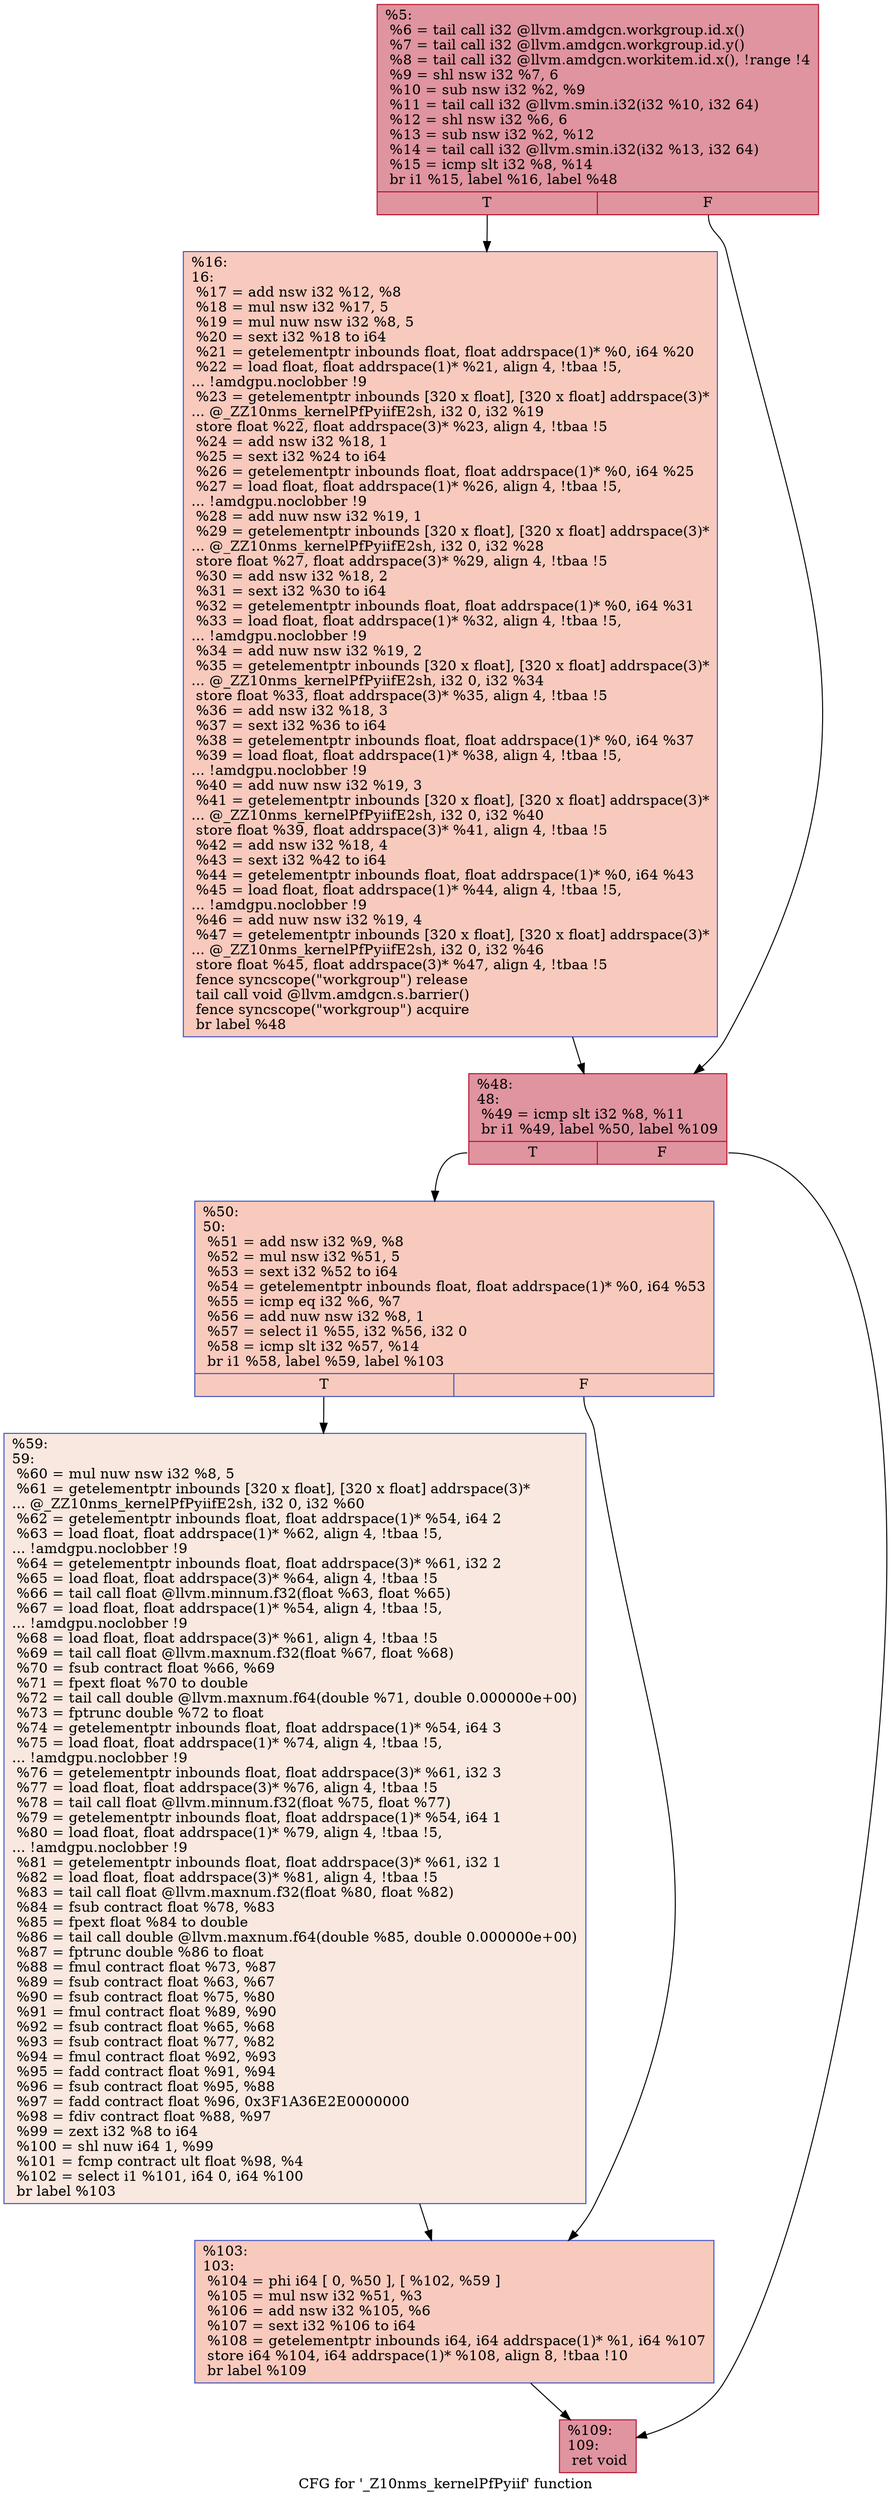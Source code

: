 digraph "CFG for '_Z10nms_kernelPfPyiif' function" {
	label="CFG for '_Z10nms_kernelPfPyiif' function";

	Node0x64a43b0 [shape=record,color="#b70d28ff", style=filled, fillcolor="#b70d2870",label="{%5:\l  %6 = tail call i32 @llvm.amdgcn.workgroup.id.x()\l  %7 = tail call i32 @llvm.amdgcn.workgroup.id.y()\l  %8 = tail call i32 @llvm.amdgcn.workitem.id.x(), !range !4\l  %9 = shl nsw i32 %7, 6\l  %10 = sub nsw i32 %2, %9\l  %11 = tail call i32 @llvm.smin.i32(i32 %10, i32 64)\l  %12 = shl nsw i32 %6, 6\l  %13 = sub nsw i32 %2, %12\l  %14 = tail call i32 @llvm.smin.i32(i32 %13, i32 64)\l  %15 = icmp slt i32 %8, %14\l  br i1 %15, label %16, label %48\l|{<s0>T|<s1>F}}"];
	Node0x64a43b0:s0 -> Node0x64a6220;
	Node0x64a43b0:s1 -> Node0x64a62b0;
	Node0x64a6220 [shape=record,color="#3d50c3ff", style=filled, fillcolor="#ef886b70",label="{%16:\l16:                                               \l  %17 = add nsw i32 %12, %8\l  %18 = mul nsw i32 %17, 5\l  %19 = mul nuw nsw i32 %8, 5\l  %20 = sext i32 %18 to i64\l  %21 = getelementptr inbounds float, float addrspace(1)* %0, i64 %20\l  %22 = load float, float addrspace(1)* %21, align 4, !tbaa !5,\l... !amdgpu.noclobber !9\l  %23 = getelementptr inbounds [320 x float], [320 x float] addrspace(3)*\l... @_ZZ10nms_kernelPfPyiifE2sh, i32 0, i32 %19\l  store float %22, float addrspace(3)* %23, align 4, !tbaa !5\l  %24 = add nsw i32 %18, 1\l  %25 = sext i32 %24 to i64\l  %26 = getelementptr inbounds float, float addrspace(1)* %0, i64 %25\l  %27 = load float, float addrspace(1)* %26, align 4, !tbaa !5,\l... !amdgpu.noclobber !9\l  %28 = add nuw nsw i32 %19, 1\l  %29 = getelementptr inbounds [320 x float], [320 x float] addrspace(3)*\l... @_ZZ10nms_kernelPfPyiifE2sh, i32 0, i32 %28\l  store float %27, float addrspace(3)* %29, align 4, !tbaa !5\l  %30 = add nsw i32 %18, 2\l  %31 = sext i32 %30 to i64\l  %32 = getelementptr inbounds float, float addrspace(1)* %0, i64 %31\l  %33 = load float, float addrspace(1)* %32, align 4, !tbaa !5,\l... !amdgpu.noclobber !9\l  %34 = add nuw nsw i32 %19, 2\l  %35 = getelementptr inbounds [320 x float], [320 x float] addrspace(3)*\l... @_ZZ10nms_kernelPfPyiifE2sh, i32 0, i32 %34\l  store float %33, float addrspace(3)* %35, align 4, !tbaa !5\l  %36 = add nsw i32 %18, 3\l  %37 = sext i32 %36 to i64\l  %38 = getelementptr inbounds float, float addrspace(1)* %0, i64 %37\l  %39 = load float, float addrspace(1)* %38, align 4, !tbaa !5,\l... !amdgpu.noclobber !9\l  %40 = add nuw nsw i32 %19, 3\l  %41 = getelementptr inbounds [320 x float], [320 x float] addrspace(3)*\l... @_ZZ10nms_kernelPfPyiifE2sh, i32 0, i32 %40\l  store float %39, float addrspace(3)* %41, align 4, !tbaa !5\l  %42 = add nsw i32 %18, 4\l  %43 = sext i32 %42 to i64\l  %44 = getelementptr inbounds float, float addrspace(1)* %0, i64 %43\l  %45 = load float, float addrspace(1)* %44, align 4, !tbaa !5,\l... !amdgpu.noclobber !9\l  %46 = add nuw nsw i32 %19, 4\l  %47 = getelementptr inbounds [320 x float], [320 x float] addrspace(3)*\l... @_ZZ10nms_kernelPfPyiifE2sh, i32 0, i32 %46\l  store float %45, float addrspace(3)* %47, align 4, !tbaa !5\l  fence syncscope(\"workgroup\") release\l  tail call void @llvm.amdgcn.s.barrier()\l  fence syncscope(\"workgroup\") acquire\l  br label %48\l}"];
	Node0x64a6220 -> Node0x64a62b0;
	Node0x64a62b0 [shape=record,color="#b70d28ff", style=filled, fillcolor="#b70d2870",label="{%48:\l48:                                               \l  %49 = icmp slt i32 %8, %11\l  br i1 %49, label %50, label %109\l|{<s0>T|<s1>F}}"];
	Node0x64a62b0:s0 -> Node0x64a8e90;
	Node0x64a62b0:s1 -> Node0x64a8ee0;
	Node0x64a8e90 [shape=record,color="#3d50c3ff", style=filled, fillcolor="#ef886b70",label="{%50:\l50:                                               \l  %51 = add nsw i32 %9, %8\l  %52 = mul nsw i32 %51, 5\l  %53 = sext i32 %52 to i64\l  %54 = getelementptr inbounds float, float addrspace(1)* %0, i64 %53\l  %55 = icmp eq i32 %6, %7\l  %56 = add nuw nsw i32 %8, 1\l  %57 = select i1 %55, i32 %56, i32 0\l  %58 = icmp slt i32 %57, %14\l  br i1 %58, label %59, label %103\l|{<s0>T|<s1>F}}"];
	Node0x64a8e90:s0 -> Node0x64a94b0;
	Node0x64a8e90:s1 -> Node0x64a9500;
	Node0x64a94b0 [shape=record,color="#3d50c3ff", style=filled, fillcolor="#f1ccb870",label="{%59:\l59:                                               \l  %60 = mul nuw nsw i32 %8, 5\l  %61 = getelementptr inbounds [320 x float], [320 x float] addrspace(3)*\l... @_ZZ10nms_kernelPfPyiifE2sh, i32 0, i32 %60\l  %62 = getelementptr inbounds float, float addrspace(1)* %54, i64 2\l  %63 = load float, float addrspace(1)* %62, align 4, !tbaa !5,\l... !amdgpu.noclobber !9\l  %64 = getelementptr inbounds float, float addrspace(3)* %61, i32 2\l  %65 = load float, float addrspace(3)* %64, align 4, !tbaa !5\l  %66 = tail call float @llvm.minnum.f32(float %63, float %65)\l  %67 = load float, float addrspace(1)* %54, align 4, !tbaa !5,\l... !amdgpu.noclobber !9\l  %68 = load float, float addrspace(3)* %61, align 4, !tbaa !5\l  %69 = tail call float @llvm.maxnum.f32(float %67, float %68)\l  %70 = fsub contract float %66, %69\l  %71 = fpext float %70 to double\l  %72 = tail call double @llvm.maxnum.f64(double %71, double 0.000000e+00)\l  %73 = fptrunc double %72 to float\l  %74 = getelementptr inbounds float, float addrspace(1)* %54, i64 3\l  %75 = load float, float addrspace(1)* %74, align 4, !tbaa !5,\l... !amdgpu.noclobber !9\l  %76 = getelementptr inbounds float, float addrspace(3)* %61, i32 3\l  %77 = load float, float addrspace(3)* %76, align 4, !tbaa !5\l  %78 = tail call float @llvm.minnum.f32(float %75, float %77)\l  %79 = getelementptr inbounds float, float addrspace(1)* %54, i64 1\l  %80 = load float, float addrspace(1)* %79, align 4, !tbaa !5,\l... !amdgpu.noclobber !9\l  %81 = getelementptr inbounds float, float addrspace(3)* %61, i32 1\l  %82 = load float, float addrspace(3)* %81, align 4, !tbaa !5\l  %83 = tail call float @llvm.maxnum.f32(float %80, float %82)\l  %84 = fsub contract float %78, %83\l  %85 = fpext float %84 to double\l  %86 = tail call double @llvm.maxnum.f64(double %85, double 0.000000e+00)\l  %87 = fptrunc double %86 to float\l  %88 = fmul contract float %73, %87\l  %89 = fsub contract float %63, %67\l  %90 = fsub contract float %75, %80\l  %91 = fmul contract float %89, %90\l  %92 = fsub contract float %65, %68\l  %93 = fsub contract float %77, %82\l  %94 = fmul contract float %92, %93\l  %95 = fadd contract float %91, %94\l  %96 = fsub contract float %95, %88\l  %97 = fadd contract float %96, 0x3F1A36E2E0000000\l  %98 = fdiv contract float %88, %97\l  %99 = zext i32 %8 to i64\l  %100 = shl nuw i64 1, %99\l  %101 = fcmp contract ult float %98, %4\l  %102 = select i1 %101, i64 0, i64 %100\l  br label %103\l}"];
	Node0x64a94b0 -> Node0x64a9500;
	Node0x64a9500 [shape=record,color="#3d50c3ff", style=filled, fillcolor="#ef886b70",label="{%103:\l103:                                              \l  %104 = phi i64 [ 0, %50 ], [ %102, %59 ]\l  %105 = mul nsw i32 %51, %3\l  %106 = add nsw i32 %105, %6\l  %107 = sext i32 %106 to i64\l  %108 = getelementptr inbounds i64, i64 addrspace(1)* %1, i64 %107\l  store i64 %104, i64 addrspace(1)* %108, align 8, !tbaa !10\l  br label %109\l}"];
	Node0x64a9500 -> Node0x64a8ee0;
	Node0x64a8ee0 [shape=record,color="#b70d28ff", style=filled, fillcolor="#b70d2870",label="{%109:\l109:                                              \l  ret void\l}"];
}
